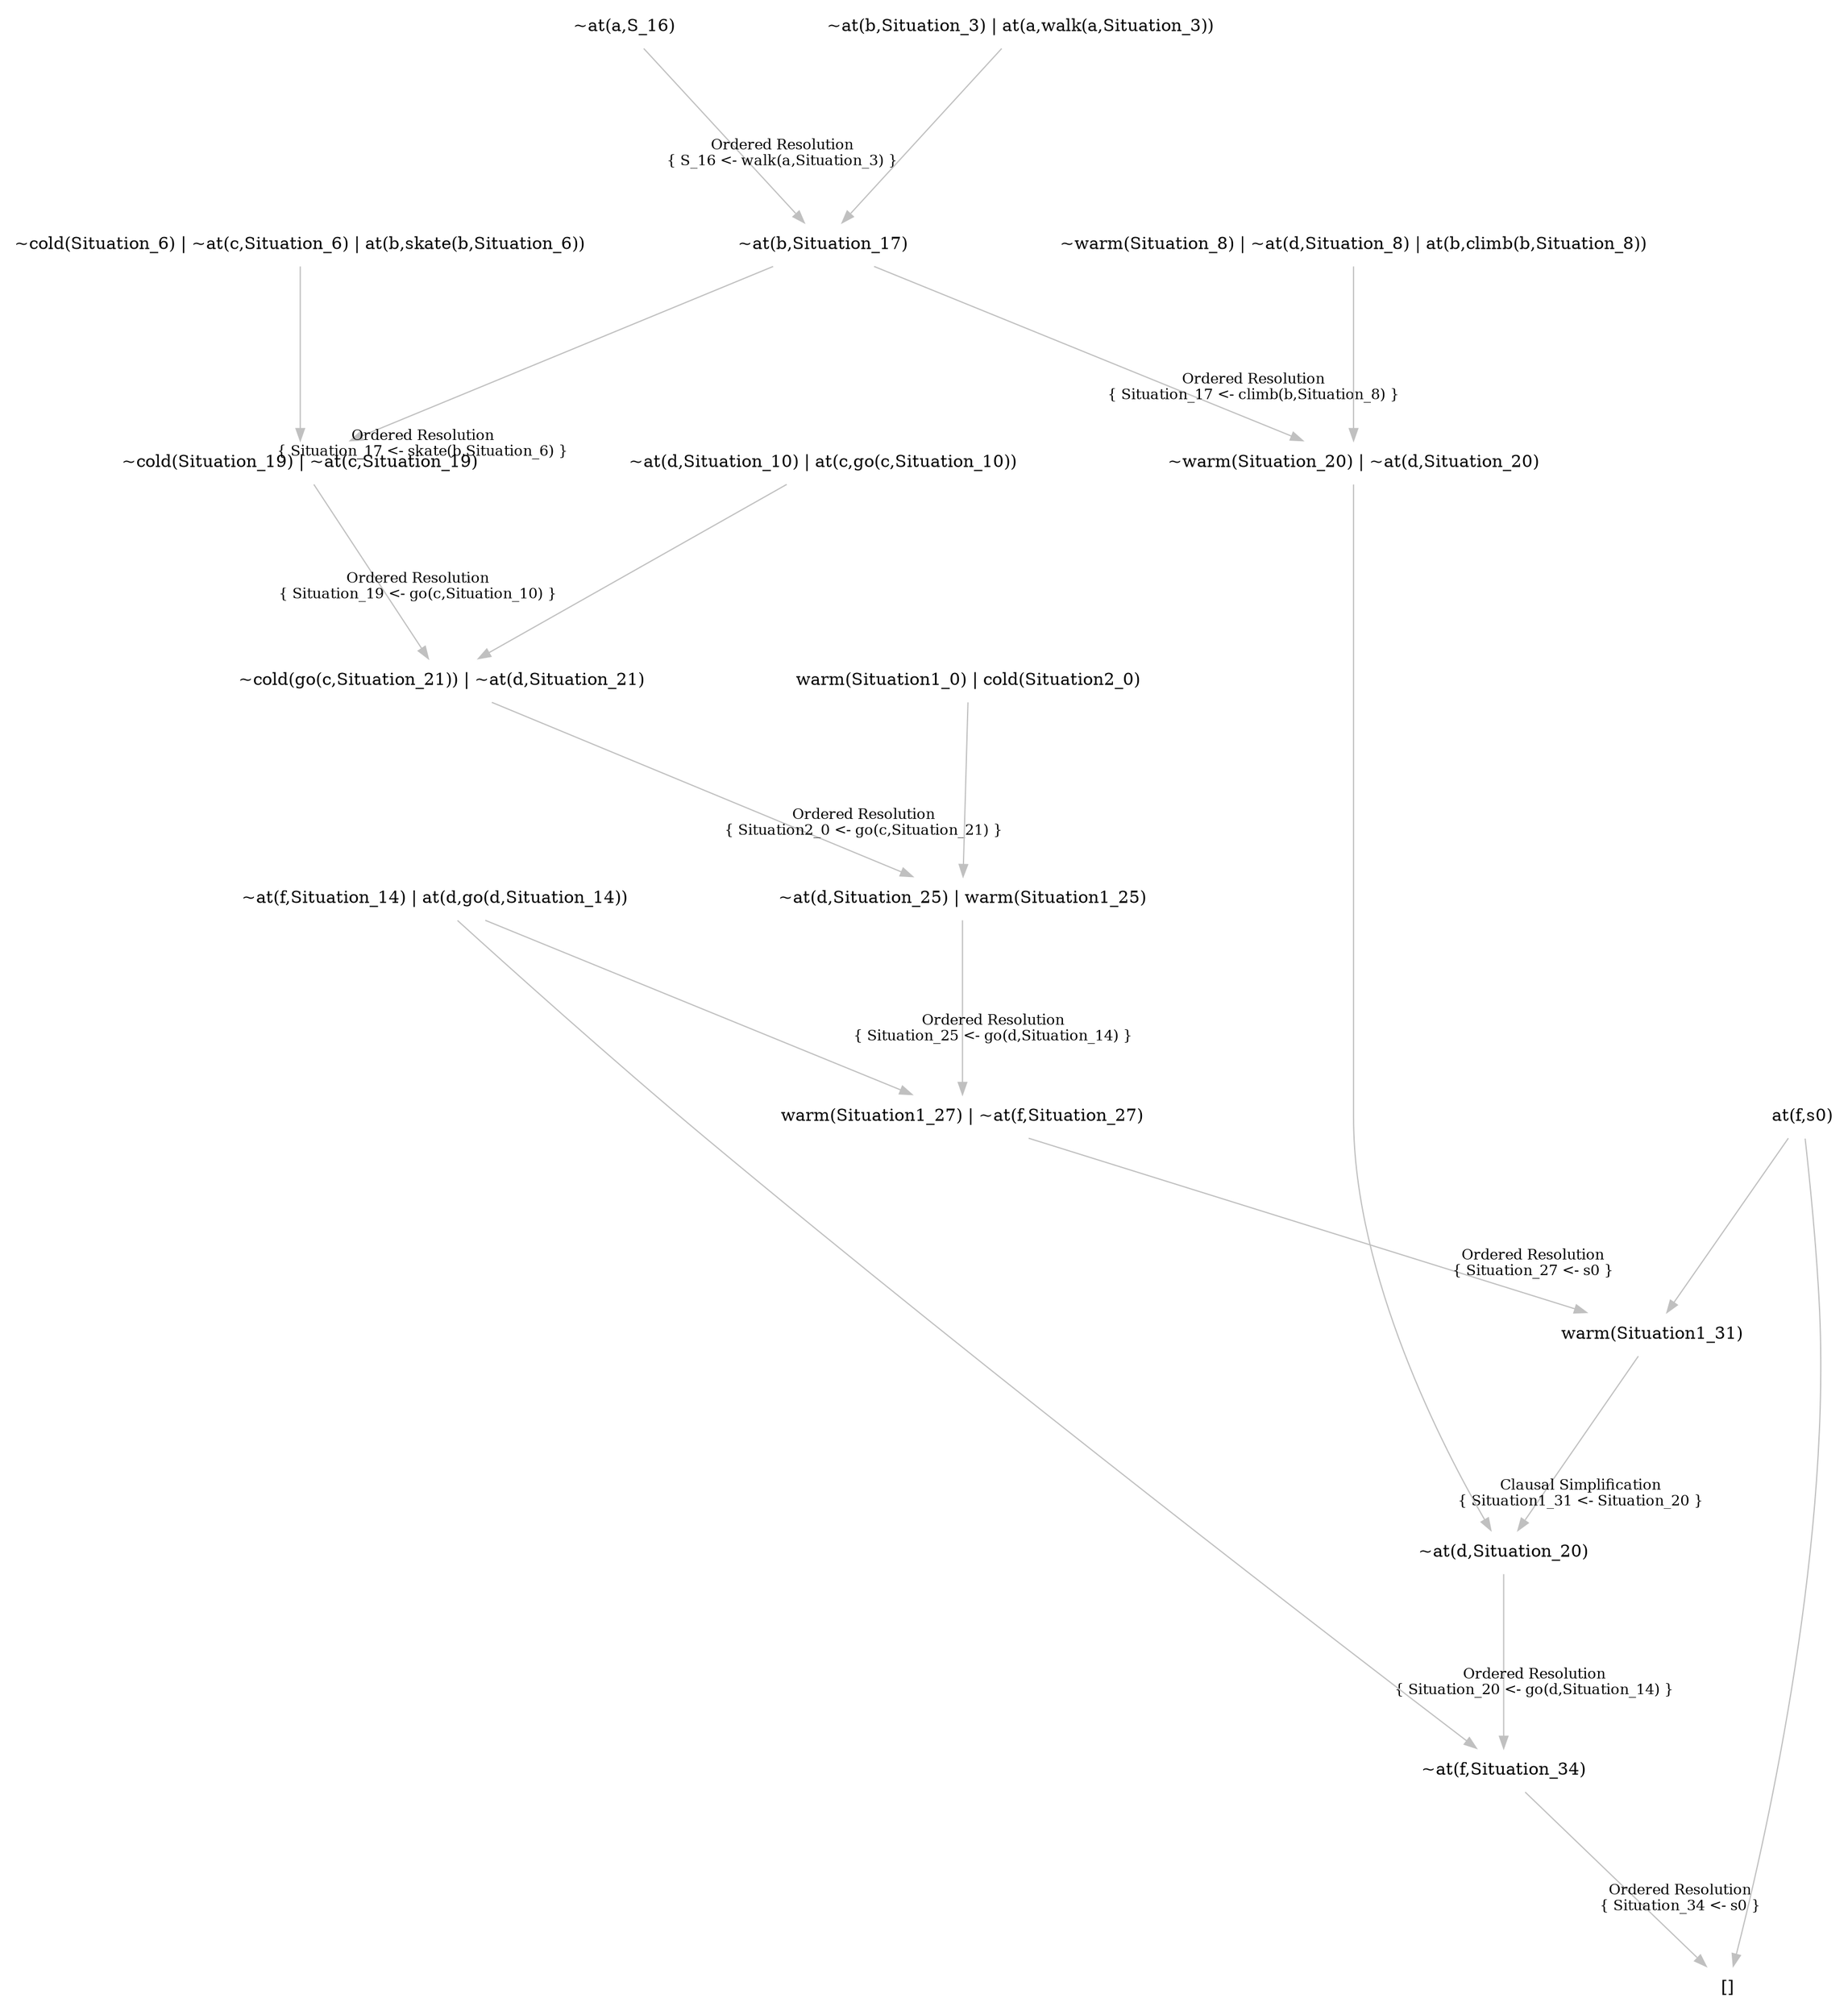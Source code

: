 digraph {
	nodesep="1.5"; ranksep=2;
	node [shape=plaintext];
	edge [color=gray];
	"~at(f,Situation_34)" -> "[]" [labelfontcolor=black,labelfontsize="12",headlabel="Ordered Resolution\n{ Situation_34 <- s0 }",labeldistance="6"];
	"~at(d,Situation_20)" -> "~at(f,Situation_34)" [labelfontcolor=black,labelfontsize="12",headlabel="Ordered Resolution\n{ Situation_20 <- go(d,Situation_14) }",labeldistance="6"];
	"warm(Situation1_31)" -> "~at(d,Situation_20)" [labelfontcolor=black,labelfontsize="12",headlabel="Clausal Simplification\n{ Situation1_31 <- Situation_20 }",labeldistance="6"];
	"warm(Situation1_27) | ~at(f,Situation_27)" -> "warm(Situation1_31)" [labelfontcolor=black,labelfontsize="12",headlabel="Ordered Resolution\n{ Situation_27 <- s0 }",labeldistance="6"];
	"~at(d,Situation_25) | warm(Situation1_25)" -> "warm(Situation1_27) | ~at(f,Situation_27)" [labelfontcolor=black,labelfontsize="12",headlabel="Ordered Resolution\n{ Situation_25 <- go(d,Situation_14) }",labeldistance="6"];
	"~cold(go(c,Situation_21)) | ~at(d,Situation_21)" -> "~at(d,Situation_25) | warm(Situation1_25)" [labelfontcolor=black,labelfontsize="12",headlabel="Ordered Resolution\n{ Situation2_0 <- go(c,Situation_21) }",labeldistance="6"];
	"~cold(Situation_19) | ~at(c,Situation_19)" -> "~cold(go(c,Situation_21)) | ~at(d,Situation_21)" [labelfontcolor=black,labelfontsize="12",headlabel="Ordered Resolution\n{ Situation_19 <- go(c,Situation_10) }",labeldistance="6"];
	"~at(b,Situation_17)" -> "~cold(Situation_19) | ~at(c,Situation_19)" [labelfontcolor=black,labelfontsize="12",headlabel="Ordered Resolution\n{ Situation_17 <- skate(b,Situation_6) }",labeldistance="6"];
	"~at(a,S_16)" -> "~at(b,Situation_17)" [labelfontcolor=black,labelfontsize="12",headlabel="Ordered Resolution\n{ S_16 <- walk(a,Situation_3) }",labeldistance="6"];
	"~at(b,Situation_3) | at(a,walk(a,Situation_3))" -> "~at(b,Situation_17)" ;
	"~cold(Situation_6) | ~at(c,Situation_6) | at(b,skate(b,Situation_6))" -> "~cold(Situation_19) | ~at(c,Situation_19)" ;
	"~at(d,Situation_10) | at(c,go(c,Situation_10))" -> "~cold(go(c,Situation_21)) | ~at(d,Situation_21)" ;
	"warm(Situation1_0) | cold(Situation2_0)" -> "~at(d,Situation_25) | warm(Situation1_25)" ;
	"~at(f,Situation_14) | at(d,go(d,Situation_14))" -> "warm(Situation1_27) | ~at(f,Situation_27)" ;
	"at(f,s0)" -> "warm(Situation1_31)" ;
	"~warm(Situation_20) | ~at(d,Situation_20)" -> "~at(d,Situation_20)" ;
	"~at(b,Situation_17)" -> "~warm(Situation_20) | ~at(d,Situation_20)" [labelfontcolor=black,labelfontsize="12",headlabel="Ordered Resolution\n{ Situation_17 <- climb(b,Situation_8) }",labeldistance="6"];
	"~warm(Situation_8) | ~at(d,Situation_8) | at(b,climb(b,Situation_8))" -> "~warm(Situation_20) | ~at(d,Situation_20)" ;
	"~at(f,Situation_14) | at(d,go(d,Situation_14))" -> "~at(f,Situation_34)" ;
	"at(f,s0)" -> "[]" ;
}

